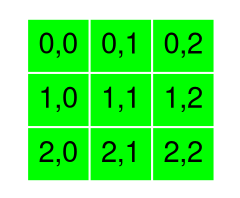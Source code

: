 digraph G {
node [fontname="Helvetica,Arial,sans-serif"]
a0 [shape=none label=<
        <TABLE border="0" cellspacing="1" cellpadding="5">
                <TR>
                        <TD bgcolor="green">0,0</TD>
                        <TD bgcolor="green">0,1</TD>
                        <TD bgcolor="green">0,2</TD>
                </TR>
                <TR>
                        <TD bgcolor="green">1,0</TD>
                        <TD bgcolor="green">1,1</TD>
                        <TD bgcolor="green">1,2</TD>
                </TR>
                <TR>
                        <TD bgcolor="green">2,0</TD>
                        <TD bgcolor="green">2,1</TD>
                        <TD bgcolor="green">2,2</TD>
                </TR>
            </TABLE>
        >];
}